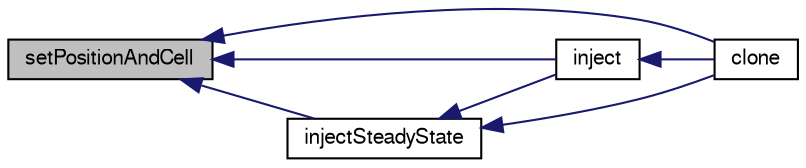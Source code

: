 digraph "setPositionAndCell"
{
  bgcolor="transparent";
  edge [fontname="FreeSans",fontsize="10",labelfontname="FreeSans",labelfontsize="10"];
  node [fontname="FreeSans",fontsize="10",shape=record];
  rankdir="LR";
  Node1843 [label="setPositionAndCell",height=0.2,width=0.4,color="black", fillcolor="grey75", style="filled", fontcolor="black"];
  Node1843 -> Node1844 [dir="back",color="midnightblue",fontsize="10",style="solid",fontname="FreeSans"];
  Node1844 [label="clone",height=0.2,width=0.4,color="black",URL="$a24074.html#ac6d7055f88f8ceb366a9f64d3ba635e0",tooltip="Construct and return a clone. "];
  Node1843 -> Node1845 [dir="back",color="midnightblue",fontsize="10",style="solid",fontname="FreeSans"];
  Node1845 [label="inject",height=0.2,width=0.4,color="black",URL="$a24074.html#ad56021712258ad92961ed1dcb0941870",tooltip="Main injection loop. "];
  Node1845 -> Node1844 [dir="back",color="midnightblue",fontsize="10",style="solid",fontname="FreeSans"];
  Node1843 -> Node1846 [dir="back",color="midnightblue",fontsize="10",style="solid",fontname="FreeSans"];
  Node1846 [label="injectSteadyState",height=0.2,width=0.4,color="black",URL="$a24074.html#a9c90fd504e4159250942be6d20db9095",tooltip="Main injection loop - steady-state. "];
  Node1846 -> Node1844 [dir="back",color="midnightblue",fontsize="10",style="solid",fontname="FreeSans"];
  Node1846 -> Node1845 [dir="back",color="midnightblue",fontsize="10",style="solid",fontname="FreeSans"];
}
